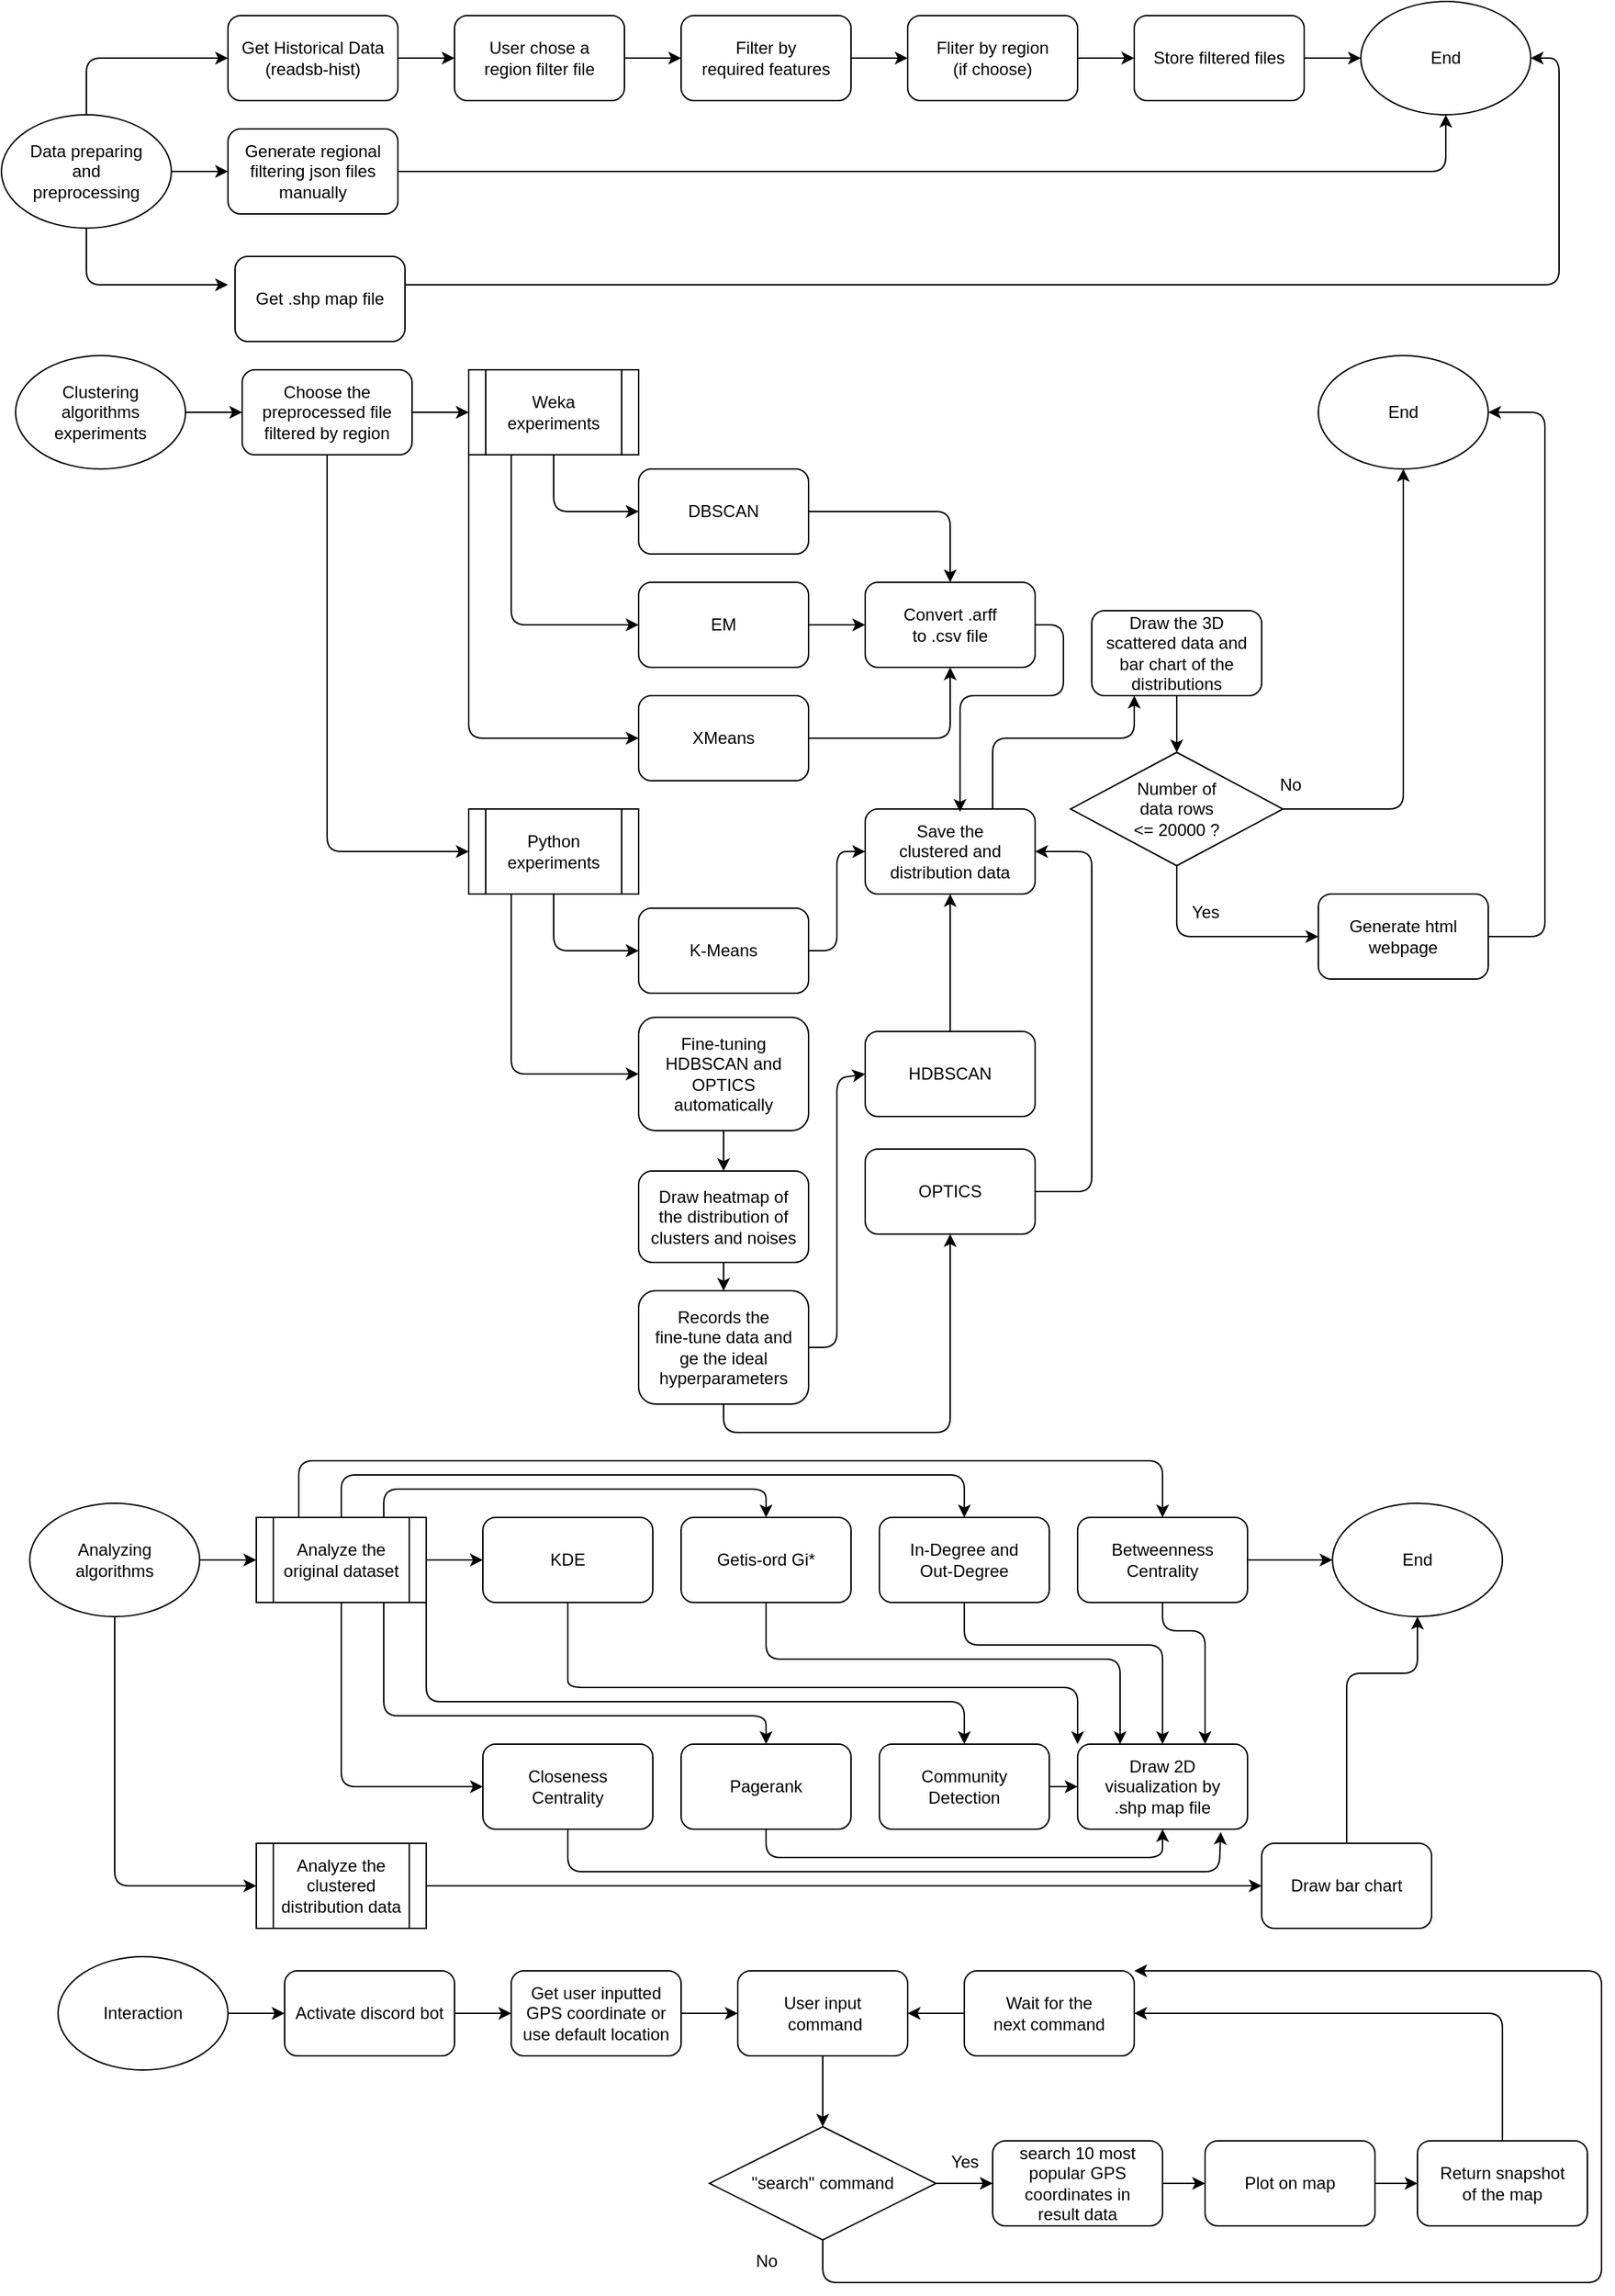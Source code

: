 <mxfile>
    <diagram id="1Gvi93ntnL8X9OBL2Krt" name="第1頁">
        <mxGraphModel dx="1351" dy="886" grid="1" gridSize="10" guides="1" tooltips="1" connect="1" arrows="1" fold="1" page="1" pageScale="1" pageWidth="1169" pageHeight="1654" background="#ffffff" math="0" shadow="0">
            <root>
                <mxCell id="0"/>
                <mxCell id="1" parent="0"/>
                <mxCell id="21" value="" style="edgeStyle=none;html=1;" parent="1" source="14" target="20" edge="1">
                    <mxGeometry relative="1" as="geometry"/>
                </mxCell>
                <mxCell id="14" value="Get user inputted&lt;div&gt;&lt;font color=&quot;#000000&quot;&gt;GPS coordinate or&lt;br&gt;&lt;/font&gt;&lt;div&gt;&lt;div&gt;use default location&lt;/div&gt;&lt;/div&gt;&lt;/div&gt;" style="rounded=1;whiteSpace=wrap;html=1;" parent="1" vertex="1">
                    <mxGeometry x="380" y="1410" width="120" height="60" as="geometry"/>
                </mxCell>
                <mxCell id="69" value="" style="edgeStyle=none;html=1;" parent="1" source="20" target="68" edge="1">
                    <mxGeometry relative="1" as="geometry"/>
                </mxCell>
                <mxCell id="20" value="User input&lt;div&gt;&amp;nbsp;command&lt;/div&gt;" style="rounded=1;whiteSpace=wrap;html=1;" parent="1" vertex="1">
                    <mxGeometry x="540" y="1410" width="120" height="60" as="geometry"/>
                </mxCell>
                <mxCell id="27" value="" style="edgeStyle=none;html=1;exitX=0.5;exitY=0;exitDx=0;exitDy=0;" parent="1" source="25" target="26" edge="1">
                    <mxGeometry relative="1" as="geometry">
                        <Array as="points">
                            <mxPoint x="80" y="60"/>
                        </Array>
                    </mxGeometry>
                </mxCell>
                <mxCell id="104" style="edgeStyle=none;html=1;exitX=1;exitY=0.5;exitDx=0;exitDy=0;entryX=0;entryY=0.5;entryDx=0;entryDy=0;" edge="1" parent="1" source="25" target="102">
                    <mxGeometry relative="1" as="geometry">
                        <mxPoint x="180" y="155" as="targetPoint"/>
                    </mxGeometry>
                </mxCell>
                <mxCell id="105" style="edgeStyle=none;html=1;exitX=0.5;exitY=1;exitDx=0;exitDy=0;entryX=0;entryY=0.5;entryDx=0;entryDy=0;" edge="1" parent="1" source="25">
                    <mxGeometry relative="1" as="geometry">
                        <mxPoint x="180" y="220" as="targetPoint"/>
                        <Array as="points">
                            <mxPoint x="80" y="220"/>
                        </Array>
                    </mxGeometry>
                </mxCell>
                <mxCell id="25" value="&lt;div&gt;&lt;span style=&quot;color: rgb(0, 0, 0);&quot;&gt;Data preparing&lt;/span&gt;&lt;/div&gt;&lt;div&gt;&lt;span style=&quot;color: rgb(0, 0, 0);&quot;&gt;and&lt;/span&gt;&lt;/div&gt;&lt;span style=&quot;color: rgb(0, 0, 0);&quot;&gt;preprocessing&lt;/span&gt;" style="ellipse;whiteSpace=wrap;html=1;" parent="1" vertex="1">
                    <mxGeometry x="20" y="100" width="120" height="80" as="geometry"/>
                </mxCell>
                <mxCell id="29" value="" style="edgeStyle=none;html=1;" parent="1" source="26" target="28" edge="1">
                    <mxGeometry relative="1" as="geometry"/>
                </mxCell>
                <mxCell id="26" value="Get Historical Data&lt;div&gt;(readsb-hist)&lt;/div&gt;" style="rounded=1;whiteSpace=wrap;html=1;" parent="1" vertex="1">
                    <mxGeometry x="180" y="30" width="120" height="60" as="geometry"/>
                </mxCell>
                <mxCell id="31" value="" style="edgeStyle=none;html=1;" parent="1" source="28" target="30" edge="1">
                    <mxGeometry relative="1" as="geometry"/>
                </mxCell>
                <mxCell id="28" value="User chose a&lt;div&gt;region filter file&lt;/div&gt;" style="rounded=1;whiteSpace=wrap;html=1;" parent="1" vertex="1">
                    <mxGeometry x="340" y="30" width="120" height="60" as="geometry"/>
                </mxCell>
                <mxCell id="33" value="" style="edgeStyle=none;html=1;" parent="1" source="30" target="32" edge="1">
                    <mxGeometry relative="1" as="geometry"/>
                </mxCell>
                <mxCell id="30" value="Filter by&lt;div&gt;required features&lt;/div&gt;" style="rounded=1;whiteSpace=wrap;html=1;" parent="1" vertex="1">
                    <mxGeometry x="500" y="30" width="120" height="60" as="geometry"/>
                </mxCell>
                <mxCell id="35" value="" style="edgeStyle=none;html=1;" parent="1" source="32" target="34" edge="1">
                    <mxGeometry relative="1" as="geometry"/>
                </mxCell>
                <mxCell id="32" value="&lt;span style=&quot;color: rgb(0, 0, 0);&quot;&gt;Fliter by region&lt;/span&gt;&lt;div&gt;&lt;span style=&quot;background-color: transparent;&quot;&gt;(if choose)&lt;/span&gt;&lt;/div&gt;" style="rounded=1;whiteSpace=wrap;html=1;" parent="1" vertex="1">
                    <mxGeometry x="660" y="30" width="120" height="60" as="geometry"/>
                </mxCell>
                <mxCell id="37" value="" style="edgeStyle=none;html=1;" parent="1" source="34" target="36" edge="1">
                    <mxGeometry relative="1" as="geometry"/>
                </mxCell>
                <mxCell id="34" value="Store filtered files" style="rounded=1;whiteSpace=wrap;html=1;" parent="1" vertex="1">
                    <mxGeometry x="820" y="30" width="120" height="60" as="geometry"/>
                </mxCell>
                <mxCell id="36" value="End" style="ellipse;whiteSpace=wrap;html=1;" parent="1" vertex="1">
                    <mxGeometry x="980" y="20" width="120" height="80" as="geometry"/>
                </mxCell>
                <mxCell id="49" value="" style="edgeStyle=none;html=1;" parent="1" source="38" target="48" edge="1">
                    <mxGeometry relative="1" as="geometry"/>
                </mxCell>
                <mxCell id="38" value="&lt;span style=&quot;color: rgb(0, 0, 0);&quot;&gt;Clustering&lt;/span&gt;&lt;div&gt;&lt;span style=&quot;color: rgb(0, 0, 0);&quot;&gt;algorithms experiments&lt;/span&gt;&lt;/div&gt;" style="ellipse;whiteSpace=wrap;html=1;" parent="1" vertex="1">
                    <mxGeometry x="30" y="270" width="120" height="80" as="geometry"/>
                </mxCell>
                <mxCell id="50" value="" style="edgeStyle=none;html=1;entryX=0;entryY=0.5;entryDx=0;entryDy=0;" parent="1" source="48" edge="1" target="111">
                    <mxGeometry relative="1" as="geometry">
                        <mxPoint x="350" y="310" as="targetPoint"/>
                    </mxGeometry>
                </mxCell>
                <mxCell id="110" style="edgeStyle=none;html=1;exitX=0.5;exitY=1;exitDx=0;exitDy=0;entryX=0;entryY=0.5;entryDx=0;entryDy=0;" edge="1" parent="1" source="48" target="112">
                    <mxGeometry relative="1" as="geometry">
                        <mxPoint x="350" y="660" as="targetPoint"/>
                        <Array as="points">
                            <mxPoint x="250" y="620"/>
                        </Array>
                    </mxGeometry>
                </mxCell>
                <mxCell id="48" value="Choose the preprocessed file&lt;div&gt;filtered by region&lt;/div&gt;" style="rounded=1;whiteSpace=wrap;html=1;" parent="1" vertex="1">
                    <mxGeometry x="190" y="280" width="120" height="60" as="geometry"/>
                </mxCell>
                <mxCell id="66" value="" style="edgeStyle=none;html=1;" parent="1" source="64" target="65" edge="1">
                    <mxGeometry relative="1" as="geometry"/>
                </mxCell>
                <mxCell id="64" value="Interaction" style="ellipse;whiteSpace=wrap;html=1;" parent="1" vertex="1">
                    <mxGeometry x="60" y="1400" width="120" height="80" as="geometry"/>
                </mxCell>
                <mxCell id="67" value="" style="edgeStyle=none;html=1;" parent="1" source="65" target="14" edge="1">
                    <mxGeometry relative="1" as="geometry"/>
                </mxCell>
                <mxCell id="65" value="&lt;span style=&quot;color: rgb(0, 0, 0);&quot;&gt;Activate discord bot&lt;/span&gt;" style="rounded=1;whiteSpace=wrap;html=1;" parent="1" vertex="1">
                    <mxGeometry x="220" y="1410" width="120" height="60" as="geometry"/>
                </mxCell>
                <mxCell id="71" value="" style="edgeStyle=none;html=1;" parent="1" source="68" target="70" edge="1">
                    <mxGeometry relative="1" as="geometry"/>
                </mxCell>
                <mxCell id="68" value="&quot;search&quot; command" style="rhombus;whiteSpace=wrap;html=1;" parent="1" vertex="1">
                    <mxGeometry x="520" y="1520" width="160" height="80" as="geometry"/>
                </mxCell>
                <mxCell id="73" value="" style="edgeStyle=none;html=1;" parent="1" source="70" target="72" edge="1">
                    <mxGeometry relative="1" as="geometry"/>
                </mxCell>
                <mxCell id="70" value="search 10&amp;nbsp;&lt;span style=&quot;background-color: transparent;&quot;&gt;most&lt;/span&gt;&lt;div&gt;&lt;span style=&quot;background-color: transparent;&quot;&gt;popular GPS&lt;/span&gt;&lt;/div&gt;&lt;div&gt;&lt;span style=&quot;background-color: transparent;&quot;&gt;coordinates in&lt;/span&gt;&lt;/div&gt;&lt;div&gt;&lt;span style=&quot;background-color: transparent;&quot;&gt;result data&lt;/span&gt;&lt;/div&gt;" style="rounded=1;whiteSpace=wrap;html=1;" parent="1" vertex="1">
                    <mxGeometry x="720" y="1530" width="120" height="60" as="geometry"/>
                </mxCell>
                <mxCell id="75" value="" style="edgeStyle=none;html=1;" parent="1" source="72" target="74" edge="1">
                    <mxGeometry relative="1" as="geometry"/>
                </mxCell>
                <mxCell id="72" value="Plot on map" style="rounded=1;whiteSpace=wrap;html=1;" parent="1" vertex="1">
                    <mxGeometry x="870" y="1530" width="120" height="60" as="geometry"/>
                </mxCell>
                <mxCell id="82" style="edgeStyle=none;html=1;exitX=0.5;exitY=0;exitDx=0;exitDy=0;entryX=1;entryY=0.5;entryDx=0;entryDy=0;" parent="1" source="74" target="80" edge="1">
                    <mxGeometry relative="1" as="geometry">
                        <Array as="points">
                            <mxPoint x="1080" y="1440"/>
                        </Array>
                    </mxGeometry>
                </mxCell>
                <mxCell id="74" value="Return snapshot&lt;div&gt;of the map&lt;/div&gt;" style="rounded=1;whiteSpace=wrap;html=1;" parent="1" vertex="1">
                    <mxGeometry x="1020" y="1530" width="120" height="60" as="geometry"/>
                </mxCell>
                <mxCell id="87" style="edgeStyle=none;html=1;exitX=0.5;exitY=1;exitDx=0;exitDy=0;entryX=1;entryY=0;entryDx=0;entryDy=0;" parent="1" source="68" target="80" edge="1">
                    <mxGeometry relative="1" as="geometry">
                        <Array as="points">
                            <mxPoint x="600" y="1630"/>
                            <mxPoint x="1150" y="1630"/>
                            <mxPoint x="1150" y="1410"/>
                        </Array>
                        <mxPoint x="680" y="1680" as="sourcePoint"/>
                    </mxGeometry>
                </mxCell>
                <mxCell id="78" value="Yes" style="text;html=1;align=center;verticalAlign=middle;resizable=0;points=[];autosize=1;strokeColor=none;fillColor=none;" parent="1" vertex="1">
                    <mxGeometry x="680" y="1530" width="40" height="30" as="geometry"/>
                </mxCell>
                <mxCell id="79" value="No" style="text;html=1;align=center;verticalAlign=middle;resizable=0;points=[];autosize=1;strokeColor=none;fillColor=none;" parent="1" vertex="1">
                    <mxGeometry x="540" y="1600" width="40" height="30" as="geometry"/>
                </mxCell>
                <mxCell id="81" value="" style="edgeStyle=none;html=1;" parent="1" source="80" target="20" edge="1">
                    <mxGeometry relative="1" as="geometry"/>
                </mxCell>
                <mxCell id="80" value="Wait for the&lt;div&gt;next command&lt;/div&gt;" style="rounded=1;whiteSpace=wrap;html=1;" parent="1" vertex="1">
                    <mxGeometry x="700" y="1410" width="120" height="60" as="geometry"/>
                </mxCell>
                <mxCell id="106" style="edgeStyle=none;html=1;exitX=1;exitY=0.5;exitDx=0;exitDy=0;entryX=0.5;entryY=1;entryDx=0;entryDy=0;" edge="1" parent="1" source="102" target="36">
                    <mxGeometry relative="1" as="geometry">
                        <Array as="points">
                            <mxPoint x="1040" y="140"/>
                        </Array>
                    </mxGeometry>
                </mxCell>
                <mxCell id="102" value="Generate regional filtering json files manually" style="rounded=1;whiteSpace=wrap;html=1;" vertex="1" parent="1">
                    <mxGeometry x="180" y="110" width="120" height="60" as="geometry"/>
                </mxCell>
                <mxCell id="107" style="edgeStyle=none;html=1;exitX=1;exitY=0.5;exitDx=0;exitDy=0;entryX=1;entryY=0.5;entryDx=0;entryDy=0;" edge="1" parent="1" target="36">
                    <mxGeometry relative="1" as="geometry">
                        <mxPoint x="300" y="220" as="sourcePoint"/>
                        <Array as="points">
                            <mxPoint x="1120" y="220"/>
                            <mxPoint x="1120" y="60"/>
                        </Array>
                    </mxGeometry>
                </mxCell>
                <mxCell id="103" value="Get .shp map file" style="rounded=1;whiteSpace=wrap;html=1;" vertex="1" parent="1">
                    <mxGeometry x="185" y="200" width="120" height="60" as="geometry"/>
                </mxCell>
                <mxCell id="115" style="edgeStyle=none;html=1;exitX=0.5;exitY=1;exitDx=0;exitDy=0;entryX=0;entryY=0.5;entryDx=0;entryDy=0;" edge="1" parent="1" source="111" target="114">
                    <mxGeometry relative="1" as="geometry">
                        <Array as="points">
                            <mxPoint x="410" y="380"/>
                        </Array>
                    </mxGeometry>
                </mxCell>
                <mxCell id="119" style="edgeStyle=none;html=1;exitX=0;exitY=1;exitDx=0;exitDy=0;entryX=0;entryY=0.5;entryDx=0;entryDy=0;" edge="1" parent="1" source="111" target="117">
                    <mxGeometry relative="1" as="geometry">
                        <Array as="points">
                            <mxPoint x="350" y="540"/>
                        </Array>
                    </mxGeometry>
                </mxCell>
                <mxCell id="111" value="&lt;span style=&quot;color: rgb(0, 0, 0);&quot;&gt;Weka experiments&lt;/span&gt;" style="shape=process;whiteSpace=wrap;html=1;backgroundOutline=1;" vertex="1" parent="1">
                    <mxGeometry x="350" y="280" width="120" height="60" as="geometry"/>
                </mxCell>
                <mxCell id="121" style="edgeStyle=none;html=1;exitX=0.5;exitY=1;exitDx=0;exitDy=0;entryX=0;entryY=0.5;entryDx=0;entryDy=0;" edge="1" parent="1" source="112" target="120">
                    <mxGeometry relative="1" as="geometry">
                        <Array as="points">
                            <mxPoint x="410" y="690"/>
                        </Array>
                    </mxGeometry>
                </mxCell>
                <mxCell id="123" style="edgeStyle=none;html=1;exitX=0.25;exitY=1;exitDx=0;exitDy=0;entryX=0;entryY=0.5;entryDx=0;entryDy=0;" edge="1" parent="1" source="112" target="122">
                    <mxGeometry relative="1" as="geometry">
                        <Array as="points">
                            <mxPoint x="380" y="777"/>
                        </Array>
                    </mxGeometry>
                </mxCell>
                <mxCell id="112" value="&lt;span style=&quot;color: rgb(0, 0, 0);&quot;&gt;Python experiments&lt;/span&gt;" style="shape=process;whiteSpace=wrap;html=1;backgroundOutline=1;" vertex="1" parent="1">
                    <mxGeometry x="350" y="590" width="120" height="60" as="geometry"/>
                </mxCell>
                <mxCell id="157" style="edgeStyle=none;html=1;exitX=1;exitY=0.5;exitDx=0;exitDy=0;entryX=0.5;entryY=0;entryDx=0;entryDy=0;" edge="1" parent="1" source="114" target="154">
                    <mxGeometry relative="1" as="geometry">
                        <Array as="points">
                            <mxPoint x="690" y="380"/>
                        </Array>
                    </mxGeometry>
                </mxCell>
                <mxCell id="114" value="DBSCAN" style="rounded=1;whiteSpace=wrap;html=1;" vertex="1" parent="1">
                    <mxGeometry x="470" y="350" width="120" height="60" as="geometry"/>
                </mxCell>
                <mxCell id="156" style="edgeStyle=none;html=1;exitX=1;exitY=0.5;exitDx=0;exitDy=0;entryX=0;entryY=0.5;entryDx=0;entryDy=0;" edge="1" parent="1" source="116" target="154">
                    <mxGeometry relative="1" as="geometry"/>
                </mxCell>
                <mxCell id="116" value="EM" style="rounded=1;whiteSpace=wrap;html=1;" vertex="1" parent="1">
                    <mxGeometry x="470" y="430" width="120" height="60" as="geometry"/>
                </mxCell>
                <mxCell id="158" style="edgeStyle=none;html=1;exitX=1;exitY=0.5;exitDx=0;exitDy=0;entryX=0.5;entryY=1;entryDx=0;entryDy=0;" edge="1" parent="1" source="117" target="154">
                    <mxGeometry relative="1" as="geometry">
                        <Array as="points">
                            <mxPoint x="690" y="540"/>
                        </Array>
                    </mxGeometry>
                </mxCell>
                <mxCell id="117" value="XMeans" style="rounded=1;whiteSpace=wrap;html=1;" vertex="1" parent="1">
                    <mxGeometry x="470" y="510" width="120" height="60" as="geometry"/>
                </mxCell>
                <mxCell id="118" style="edgeStyle=none;html=1;exitX=0.25;exitY=1;exitDx=0;exitDy=0;entryX=0;entryY=0.5;entryDx=0;entryDy=0;" edge="1" parent="1" source="111" target="116">
                    <mxGeometry relative="1" as="geometry">
                        <Array as="points">
                            <mxPoint x="380" y="460"/>
                        </Array>
                    </mxGeometry>
                </mxCell>
                <mxCell id="142" style="edgeStyle=none;html=1;exitX=1;exitY=0.5;exitDx=0;exitDy=0;entryX=0;entryY=0.5;entryDx=0;entryDy=0;" edge="1" parent="1" source="120" target="134">
                    <mxGeometry relative="1" as="geometry">
                        <Array as="points">
                            <mxPoint x="610" y="690"/>
                            <mxPoint x="610" y="620"/>
                        </Array>
                    </mxGeometry>
                </mxCell>
                <mxCell id="120" value="K-Means" style="rounded=1;whiteSpace=wrap;html=1;" vertex="1" parent="1">
                    <mxGeometry x="470" y="660" width="120" height="60" as="geometry"/>
                </mxCell>
                <mxCell id="129" style="edgeStyle=none;html=1;exitX=0.5;exitY=1;exitDx=0;exitDy=0;" edge="1" parent="1" source="122" target="128">
                    <mxGeometry relative="1" as="geometry"/>
                </mxCell>
                <mxCell id="122" value="Fine-tuning HDBSCAN and OPTICS automatically" style="rounded=1;whiteSpace=wrap;html=1;" vertex="1" parent="1">
                    <mxGeometry x="470" y="737" width="120" height="80" as="geometry"/>
                </mxCell>
                <mxCell id="141" style="edgeStyle=none;html=1;exitX=0.5;exitY=0;exitDx=0;exitDy=0;entryX=0.5;entryY=1;entryDx=0;entryDy=0;" edge="1" parent="1" source="124" target="134">
                    <mxGeometry relative="1" as="geometry"/>
                </mxCell>
                <mxCell id="124" value="HDBSCAN" style="rounded=1;whiteSpace=wrap;html=1;" vertex="1" parent="1">
                    <mxGeometry x="630" y="747" width="120" height="60" as="geometry"/>
                </mxCell>
                <mxCell id="140" style="edgeStyle=none;html=1;exitX=1;exitY=0.5;exitDx=0;exitDy=0;entryX=1;entryY=0.5;entryDx=0;entryDy=0;" edge="1" parent="1" source="125" target="134">
                    <mxGeometry relative="1" as="geometry">
                        <Array as="points">
                            <mxPoint x="790" y="860"/>
                            <mxPoint x="790" y="620"/>
                        </Array>
                    </mxGeometry>
                </mxCell>
                <mxCell id="125" value="OPTICS" style="rounded=1;whiteSpace=wrap;html=1;" vertex="1" parent="1">
                    <mxGeometry x="630" y="830" width="120" height="60" as="geometry"/>
                </mxCell>
                <mxCell id="131" style="edgeStyle=none;html=1;exitX=0.5;exitY=1;exitDx=0;exitDy=0;" edge="1" parent="1" source="128" target="130">
                    <mxGeometry relative="1" as="geometry"/>
                </mxCell>
                <mxCell id="128" value="Draw heatmap of&lt;div&gt;the distribution of clusters and noises&lt;/div&gt;" style="rounded=1;whiteSpace=wrap;html=1;" vertex="1" parent="1">
                    <mxGeometry x="470" y="845.5" width="120" height="64.5" as="geometry"/>
                </mxCell>
                <mxCell id="132" style="edgeStyle=none;html=1;exitX=1;exitY=0.5;exitDx=0;exitDy=0;entryX=0;entryY=0.5;entryDx=0;entryDy=0;" edge="1" parent="1" source="130" target="124">
                    <mxGeometry relative="1" as="geometry">
                        <Array as="points">
                            <mxPoint x="610" y="970"/>
                            <mxPoint x="610" y="780"/>
                        </Array>
                    </mxGeometry>
                </mxCell>
                <mxCell id="133" style="edgeStyle=none;html=1;exitX=0.5;exitY=1;exitDx=0;exitDy=0;entryX=0.5;entryY=1;entryDx=0;entryDy=0;" edge="1" parent="1" source="130" target="125">
                    <mxGeometry relative="1" as="geometry">
                        <Array as="points">
                            <mxPoint x="530" y="1030"/>
                            <mxPoint x="690" y="1030"/>
                        </Array>
                    </mxGeometry>
                </mxCell>
                <mxCell id="130" value="Records the&lt;div&gt;fine-tune data and&lt;/div&gt;&lt;div&gt;ge the ideal hyperparameters&lt;/div&gt;" style="rounded=1;whiteSpace=wrap;html=1;" vertex="1" parent="1">
                    <mxGeometry x="470" y="930" width="120" height="80" as="geometry"/>
                </mxCell>
                <mxCell id="155" style="edgeStyle=none;html=1;exitX=0.75;exitY=0;exitDx=0;exitDy=0;entryX=0.25;entryY=1;entryDx=0;entryDy=0;" edge="1" parent="1" source="134" target="135">
                    <mxGeometry relative="1" as="geometry">
                        <mxPoint x="790" y="510" as="targetPoint"/>
                        <Array as="points">
                            <mxPoint x="720" y="540"/>
                            <mxPoint x="820" y="540"/>
                        </Array>
                    </mxGeometry>
                </mxCell>
                <mxCell id="134" value="Save the&lt;div&gt;clustered and distribution data&lt;/div&gt;" style="rounded=1;whiteSpace=wrap;html=1;" vertex="1" parent="1">
                    <mxGeometry x="630" y="590" width="120" height="60" as="geometry"/>
                </mxCell>
                <mxCell id="138" style="edgeStyle=none;html=1;exitX=0.5;exitY=1;exitDx=0;exitDy=0;entryX=0.5;entryY=0;entryDx=0;entryDy=0;" edge="1" parent="1" source="135" target="137">
                    <mxGeometry relative="1" as="geometry"/>
                </mxCell>
                <mxCell id="135" value="Draw the 3D scattered data&amp;nbsp;&lt;span style=&quot;background-color: transparent;&quot;&gt;and bar chart of the distributions&lt;/span&gt;" style="rounded=1;whiteSpace=wrap;html=1;" vertex="1" parent="1">
                    <mxGeometry x="790" y="450" width="120" height="60" as="geometry"/>
                </mxCell>
                <mxCell id="146" style="edgeStyle=none;html=1;exitX=1;exitY=0.5;exitDx=0;exitDy=0;entryX=0.5;entryY=1;entryDx=0;entryDy=0;" edge="1" parent="1" source="137" target="139">
                    <mxGeometry relative="1" as="geometry">
                        <Array as="points">
                            <mxPoint x="1010" y="590"/>
                        </Array>
                    </mxGeometry>
                </mxCell>
                <mxCell id="149" style="edgeStyle=none;html=1;exitX=0.5;exitY=1;exitDx=0;exitDy=0;entryX=0;entryY=0.5;entryDx=0;entryDy=0;" edge="1" parent="1" source="137" target="148">
                    <mxGeometry relative="1" as="geometry">
                        <Array as="points">
                            <mxPoint x="850" y="680"/>
                        </Array>
                    </mxGeometry>
                </mxCell>
                <mxCell id="137" value="Number of&lt;div&gt;data rows&lt;/div&gt;&lt;div&gt;&amp;lt;= 20000 ?&lt;/div&gt;" style="rhombus;whiteSpace=wrap;html=1;" vertex="1" parent="1">
                    <mxGeometry x="775" y="550" width="150" height="80" as="geometry"/>
                </mxCell>
                <mxCell id="139" value="End" style="ellipse;whiteSpace=wrap;html=1;" vertex="1" parent="1">
                    <mxGeometry x="950" y="270" width="120" height="80" as="geometry"/>
                </mxCell>
                <mxCell id="147" value="No" style="text;html=1;align=center;verticalAlign=middle;resizable=0;points=[];autosize=1;strokeColor=none;fillColor=none;" vertex="1" parent="1">
                    <mxGeometry x="910" y="558" width="40" height="30" as="geometry"/>
                </mxCell>
                <mxCell id="151" style="edgeStyle=none;html=1;exitX=1;exitY=0.5;exitDx=0;exitDy=0;entryX=1;entryY=0.5;entryDx=0;entryDy=0;" edge="1" parent="1" source="148" target="139">
                    <mxGeometry relative="1" as="geometry">
                        <Array as="points">
                            <mxPoint x="1110" y="680"/>
                            <mxPoint x="1110" y="310"/>
                        </Array>
                    </mxGeometry>
                </mxCell>
                <mxCell id="148" value="Generate html webpage" style="rounded=1;whiteSpace=wrap;html=1;" vertex="1" parent="1">
                    <mxGeometry x="950" y="650" width="120" height="60" as="geometry"/>
                </mxCell>
                <mxCell id="150" value="Yes" style="text;html=1;align=center;verticalAlign=middle;resizable=0;points=[];autosize=1;strokeColor=none;fillColor=none;" vertex="1" parent="1">
                    <mxGeometry x="850" y="648" width="40" height="30" as="geometry"/>
                </mxCell>
                <mxCell id="187" value="" style="edgeStyle=none;html=1;" edge="1" parent="1" source="152" target="160">
                    <mxGeometry relative="1" as="geometry"/>
                </mxCell>
                <mxCell id="189" style="edgeStyle=none;html=1;exitX=0.5;exitY=1;exitDx=0;exitDy=0;entryX=0;entryY=0.5;entryDx=0;entryDy=0;" edge="1" parent="1" source="152" target="188">
                    <mxGeometry relative="1" as="geometry">
                        <Array as="points">
                            <mxPoint x="100" y="1350"/>
                        </Array>
                    </mxGeometry>
                </mxCell>
                <mxCell id="152" value="Analyzing&lt;div&gt;algorithms&lt;/div&gt;" style="ellipse;whiteSpace=wrap;html=1;" vertex="1" parent="1">
                    <mxGeometry x="40" y="1080" width="120" height="80" as="geometry"/>
                </mxCell>
                <mxCell id="154" value="Convert .arff&lt;div&gt;to .csv file&lt;/div&gt;" style="rounded=1;whiteSpace=wrap;html=1;" vertex="1" parent="1">
                    <mxGeometry x="630" y="430" width="120" height="60" as="geometry"/>
                </mxCell>
                <mxCell id="159" style="edgeStyle=none;html=1;exitX=1;exitY=0.5;exitDx=0;exitDy=0;entryX=0.558;entryY=0.033;entryDx=0;entryDy=0;entryPerimeter=0;" edge="1" parent="1" source="154" target="134">
                    <mxGeometry relative="1" as="geometry">
                        <Array as="points">
                            <mxPoint x="770" y="460"/>
                            <mxPoint x="770" y="510"/>
                            <mxPoint x="697" y="510"/>
                        </Array>
                    </mxGeometry>
                </mxCell>
                <mxCell id="176" value="" style="edgeStyle=none;html=1;" edge="1" parent="1" source="160" target="161">
                    <mxGeometry relative="1" as="geometry"/>
                </mxCell>
                <mxCell id="181" style="edgeStyle=none;html=1;exitX=1;exitY=1;exitDx=0;exitDy=0;entryX=0.5;entryY=0;entryDx=0;entryDy=0;" edge="1" parent="1" source="160" target="167">
                    <mxGeometry relative="1" as="geometry">
                        <Array as="points">
                            <mxPoint x="320" y="1220"/>
                            <mxPoint x="700" y="1220"/>
                        </Array>
                    </mxGeometry>
                </mxCell>
                <mxCell id="182" style="edgeStyle=none;html=1;exitX=0.75;exitY=1;exitDx=0;exitDy=0;entryX=0.5;entryY=0;entryDx=0;entryDy=0;" edge="1" parent="1" source="160" target="166">
                    <mxGeometry relative="1" as="geometry">
                        <Array as="points">
                            <mxPoint x="290" y="1230"/>
                            <mxPoint x="560" y="1230"/>
                        </Array>
                    </mxGeometry>
                </mxCell>
                <mxCell id="183" style="edgeStyle=none;html=1;exitX=0.5;exitY=1;exitDx=0;exitDy=0;entryX=0;entryY=0.5;entryDx=0;entryDy=0;" edge="1" parent="1" source="160" target="165">
                    <mxGeometry relative="1" as="geometry">
                        <Array as="points">
                            <mxPoint x="260" y="1280"/>
                        </Array>
                    </mxGeometry>
                </mxCell>
                <mxCell id="184" style="edgeStyle=none;html=1;exitX=0.75;exitY=0;exitDx=0;exitDy=0;entryX=0.5;entryY=0;entryDx=0;entryDy=0;" edge="1" parent="1" source="160" target="162">
                    <mxGeometry relative="1" as="geometry">
                        <Array as="points">
                            <mxPoint x="290" y="1070"/>
                            <mxPoint x="560" y="1070"/>
                        </Array>
                    </mxGeometry>
                </mxCell>
                <mxCell id="185" style="edgeStyle=none;html=1;exitX=0.5;exitY=0;exitDx=0;exitDy=0;entryX=0.5;entryY=0;entryDx=0;entryDy=0;" edge="1" parent="1" source="160" target="163">
                    <mxGeometry relative="1" as="geometry">
                        <Array as="points">
                            <mxPoint x="260" y="1060"/>
                            <mxPoint x="700" y="1060"/>
                        </Array>
                    </mxGeometry>
                </mxCell>
                <mxCell id="186" style="edgeStyle=none;html=1;exitX=0.25;exitY=0;exitDx=0;exitDy=0;entryX=0.5;entryY=0;entryDx=0;entryDy=0;" edge="1" parent="1" source="160" target="164">
                    <mxGeometry relative="1" as="geometry">
                        <Array as="points">
                            <mxPoint x="230" y="1050"/>
                            <mxPoint x="840" y="1050"/>
                        </Array>
                    </mxGeometry>
                </mxCell>
                <mxCell id="160" value="Analyze the original dataset" style="shape=process;whiteSpace=wrap;html=1;backgroundOutline=1;" vertex="1" parent="1">
                    <mxGeometry x="200" y="1090" width="120" height="60" as="geometry"/>
                </mxCell>
                <mxCell id="175" style="edgeStyle=none;html=1;exitX=0.5;exitY=1;exitDx=0;exitDy=0;entryX=0;entryY=0;entryDx=0;entryDy=0;" edge="1" parent="1" source="161" target="168">
                    <mxGeometry relative="1" as="geometry">
                        <Array as="points">
                            <mxPoint x="420" y="1190"/>
                            <mxPoint x="420" y="1210"/>
                            <mxPoint x="780" y="1210"/>
                        </Array>
                    </mxGeometry>
                </mxCell>
                <mxCell id="161" value="KDE" style="rounded=1;whiteSpace=wrap;html=1;" vertex="1" parent="1">
                    <mxGeometry x="360" y="1090" width="120" height="60" as="geometry"/>
                </mxCell>
                <mxCell id="174" style="edgeStyle=none;html=1;exitX=0.5;exitY=1;exitDx=0;exitDy=0;entryX=0.25;entryY=0;entryDx=0;entryDy=0;" edge="1" parent="1" source="162" target="168">
                    <mxGeometry relative="1" as="geometry">
                        <Array as="points">
                            <mxPoint x="560" y="1190"/>
                            <mxPoint x="630" y="1190"/>
                            <mxPoint x="810" y="1190"/>
                        </Array>
                    </mxGeometry>
                </mxCell>
                <mxCell id="162" value="Getis-ord Gi*" style="rounded=1;whiteSpace=wrap;html=1;" vertex="1" parent="1">
                    <mxGeometry x="500" y="1090" width="120" height="60" as="geometry"/>
                </mxCell>
                <mxCell id="170" style="edgeStyle=none;html=1;exitX=0.5;exitY=1;exitDx=0;exitDy=0;entryX=0.5;entryY=0;entryDx=0;entryDy=0;" edge="1" parent="1" source="163" target="168">
                    <mxGeometry relative="1" as="geometry">
                        <Array as="points">
                            <mxPoint x="700" y="1180"/>
                            <mxPoint x="840" y="1180"/>
                        </Array>
                    </mxGeometry>
                </mxCell>
                <mxCell id="163" value="In-Degree and&lt;div&gt;Out-Degree&lt;/div&gt;" style="rounded=1;whiteSpace=wrap;html=1;" vertex="1" parent="1">
                    <mxGeometry x="640" y="1090" width="120" height="60" as="geometry"/>
                </mxCell>
                <mxCell id="169" style="edgeStyle=none;html=1;exitX=0.5;exitY=1;exitDx=0;exitDy=0;entryX=0.75;entryY=0;entryDx=0;entryDy=0;" edge="1" parent="1" source="164" target="168">
                    <mxGeometry relative="1" as="geometry">
                        <Array as="points">
                            <mxPoint x="840" y="1170"/>
                            <mxPoint x="870" y="1170"/>
                        </Array>
                    </mxGeometry>
                </mxCell>
                <mxCell id="195" value="" style="edgeStyle=none;html=1;" edge="1" parent="1" source="164" target="193">
                    <mxGeometry relative="1" as="geometry"/>
                </mxCell>
                <mxCell id="164" value="Betweenness&lt;div&gt;Centrality&lt;/div&gt;" style="rounded=1;whiteSpace=wrap;html=1;" vertex="1" parent="1">
                    <mxGeometry x="780" y="1090" width="120" height="60" as="geometry"/>
                </mxCell>
                <mxCell id="165" value="Closeness&lt;div&gt;Centrality&lt;/div&gt;" style="rounded=1;whiteSpace=wrap;html=1;" vertex="1" parent="1">
                    <mxGeometry x="360" y="1250" width="120" height="60" as="geometry"/>
                </mxCell>
                <mxCell id="172" style="edgeStyle=none;html=1;exitX=0.5;exitY=1;exitDx=0;exitDy=0;entryX=0.5;entryY=1;entryDx=0;entryDy=0;" edge="1" parent="1" source="166" target="168">
                    <mxGeometry relative="1" as="geometry">
                        <Array as="points">
                            <mxPoint x="560" y="1330"/>
                            <mxPoint x="840" y="1330"/>
                        </Array>
                    </mxGeometry>
                </mxCell>
                <mxCell id="166" value="Pagerank" style="rounded=1;whiteSpace=wrap;html=1;" vertex="1" parent="1">
                    <mxGeometry x="500" y="1250" width="120" height="60" as="geometry"/>
                </mxCell>
                <mxCell id="171" style="edgeStyle=none;html=1;exitX=1;exitY=0.5;exitDx=0;exitDy=0;entryX=0;entryY=0.5;entryDx=0;entryDy=0;" edge="1" parent="1" source="167" target="168">
                    <mxGeometry relative="1" as="geometry"/>
                </mxCell>
                <mxCell id="167" value="Community&lt;div&gt;Detection&lt;/div&gt;" style="rounded=1;whiteSpace=wrap;html=1;" vertex="1" parent="1">
                    <mxGeometry x="640" y="1250" width="120" height="60" as="geometry"/>
                </mxCell>
                <mxCell id="168" value="Draw 2D&lt;div&gt;visualization by&lt;/div&gt;&lt;div&gt;.shp map file&lt;/div&gt;" style="rounded=1;whiteSpace=wrap;html=1;" vertex="1" parent="1">
                    <mxGeometry x="780" y="1250" width="120" height="60" as="geometry"/>
                </mxCell>
                <mxCell id="173" style="edgeStyle=none;html=1;exitX=0.5;exitY=1;exitDx=0;exitDy=0;entryX=0.842;entryY=1.033;entryDx=0;entryDy=0;entryPerimeter=0;" edge="1" parent="1" source="165" target="168">
                    <mxGeometry relative="1" as="geometry">
                        <Array as="points">
                            <mxPoint x="420" y="1340"/>
                            <mxPoint x="880" y="1340"/>
                        </Array>
                    </mxGeometry>
                </mxCell>
                <mxCell id="192" style="edgeStyle=none;html=1;exitX=1;exitY=0.5;exitDx=0;exitDy=0;" edge="1" parent="1" source="188" target="190">
                    <mxGeometry relative="1" as="geometry"/>
                </mxCell>
                <mxCell id="188" value="Analyze the&lt;div&gt;clustered distribution data&lt;/div&gt;" style="shape=process;whiteSpace=wrap;html=1;backgroundOutline=1;" vertex="1" parent="1">
                    <mxGeometry x="200" y="1320" width="120" height="60" as="geometry"/>
                </mxCell>
                <mxCell id="194" style="edgeStyle=none;html=1;exitX=0.5;exitY=0;exitDx=0;exitDy=0;entryX=0.5;entryY=1;entryDx=0;entryDy=0;" edge="1" parent="1" source="190" target="193">
                    <mxGeometry relative="1" as="geometry">
                        <Array as="points">
                            <mxPoint x="970" y="1200"/>
                            <mxPoint x="1020" y="1200"/>
                        </Array>
                    </mxGeometry>
                </mxCell>
                <mxCell id="190" value="Draw bar chart" style="rounded=1;whiteSpace=wrap;html=1;" vertex="1" parent="1">
                    <mxGeometry x="910" y="1320" width="120" height="60" as="geometry"/>
                </mxCell>
                <mxCell id="193" value="End" style="ellipse;whiteSpace=wrap;html=1;" vertex="1" parent="1">
                    <mxGeometry x="960" y="1080" width="120" height="80" as="geometry"/>
                </mxCell>
            </root>
        </mxGraphModel>
    </diagram>
</mxfile>